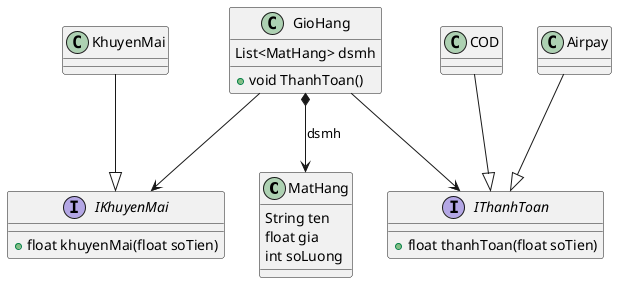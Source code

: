 @startuml
'https://plantuml.com/class-diagram
class MatHang {
    String ten
    float gia
    int soLuong
}

' Context
class GioHang {
    List<MatHang> dsmh
    + void ThanhToan()
}

' Statery
interface IThanhToan {
    + float thanhToan(float soTien)
}

class COD
class Airpay

' Context
interface IKhuyenMai {
    + float khuyenMai(float soTien)
}

class KhuyenMai

GioHang *--> MatHang : "dsmh"
GioHang --> IThanhToan
GioHang --> IKhuyenMai

COD --|> IThanhToan
Airpay --|> IThanhToan

KhuyenMai --|> IKhuyenMai


@enduml